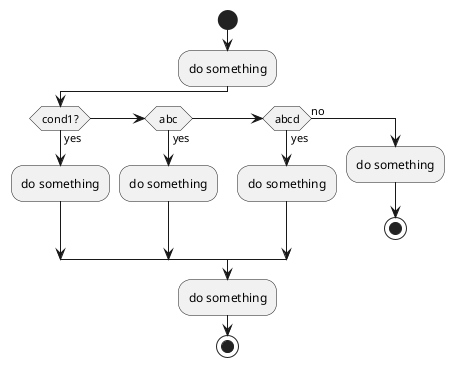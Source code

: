 @startuml
' skinparam monochrome true
' skinparam handwritten true
start
:do something;
if (cond1?) then (yes)
    :do something;
elseif (abc) then (yes)
    :do something;
elseif (abcd) then (yes)
    :do something;
else (no)
    :do something;
    stop
endif
:do something;
stop
@enduml

